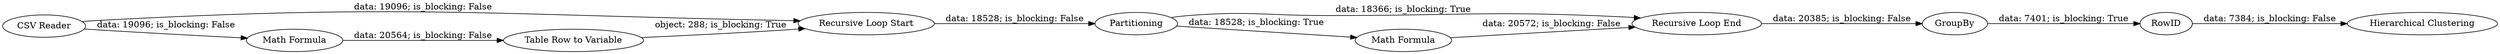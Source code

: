 digraph {
	"3534709248825570937_35" [label=RowID]
	"3534709248825570937_32" [label="Recursive Loop Start"]
	"3534709248825570937_4" [label="Math Formula"]
	"3534709248825570937_36" [label=GroupBy]
	"3534709248825570937_33" [label="Recursive Loop End"]
	"3534709248825570937_37" [label="Math Formula"]
	"3534709248825570937_3" [label="CSV Reader"]
	"3534709248825570937_28" [label=Partitioning]
	"3534709248825570937_34" [label="Hierarchical Clustering"]
	"3534709248825570937_7" [label="Table Row to Variable"]
	"3534709248825570937_3" -> "3534709248825570937_32" [label="data: 19096; is_blocking: False"]
	"3534709248825570937_35" -> "3534709248825570937_34" [label="data: 7384; is_blocking: False"]
	"3534709248825570937_32" -> "3534709248825570937_28" [label="data: 18528; is_blocking: False"]
	"3534709248825570937_3" -> "3534709248825570937_4" [label="data: 19096; is_blocking: False"]
	"3534709248825570937_37" -> "3534709248825570937_33" [label="data: 20572; is_blocking: False"]
	"3534709248825570937_7" -> "3534709248825570937_32" [label="object: 288; is_blocking: True"]
	"3534709248825570937_28" -> "3534709248825570937_33" [label="data: 18366; is_blocking: True"]
	"3534709248825570937_33" -> "3534709248825570937_36" [label="data: 20385; is_blocking: False"]
	"3534709248825570937_28" -> "3534709248825570937_37" [label="data: 18528; is_blocking: True"]
	"3534709248825570937_4" -> "3534709248825570937_7" [label="data: 20564; is_blocking: False"]
	"3534709248825570937_36" -> "3534709248825570937_35" [label="data: 7401; is_blocking: True"]
	rankdir=LR
}
